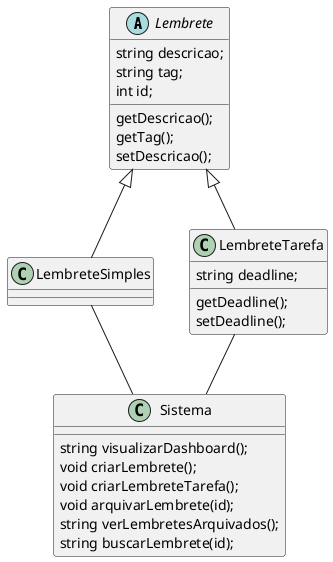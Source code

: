 @startuml

abstract class Lembrete{
    string descricao;
    string tag;
    int id;


    getDescricao();
    getTag();
    setDescricao();
}

class LembreteSimples extends Lembrete{
}

class LembreteTarefa extends Lembrete{
    string deadline;

    getDeadline();
    setDeadline();
}

class Sistema{
    string visualizarDashboard();
    void criarLembrete();
    void criarLembreteTarefa();
    void arquivarLembrete(id);
    string verLembretesArquivados();
    string buscarLembrete(id);
    }

LembreteSimples -- Sistema
LembreteTarefa -- Sistema

@enduml
